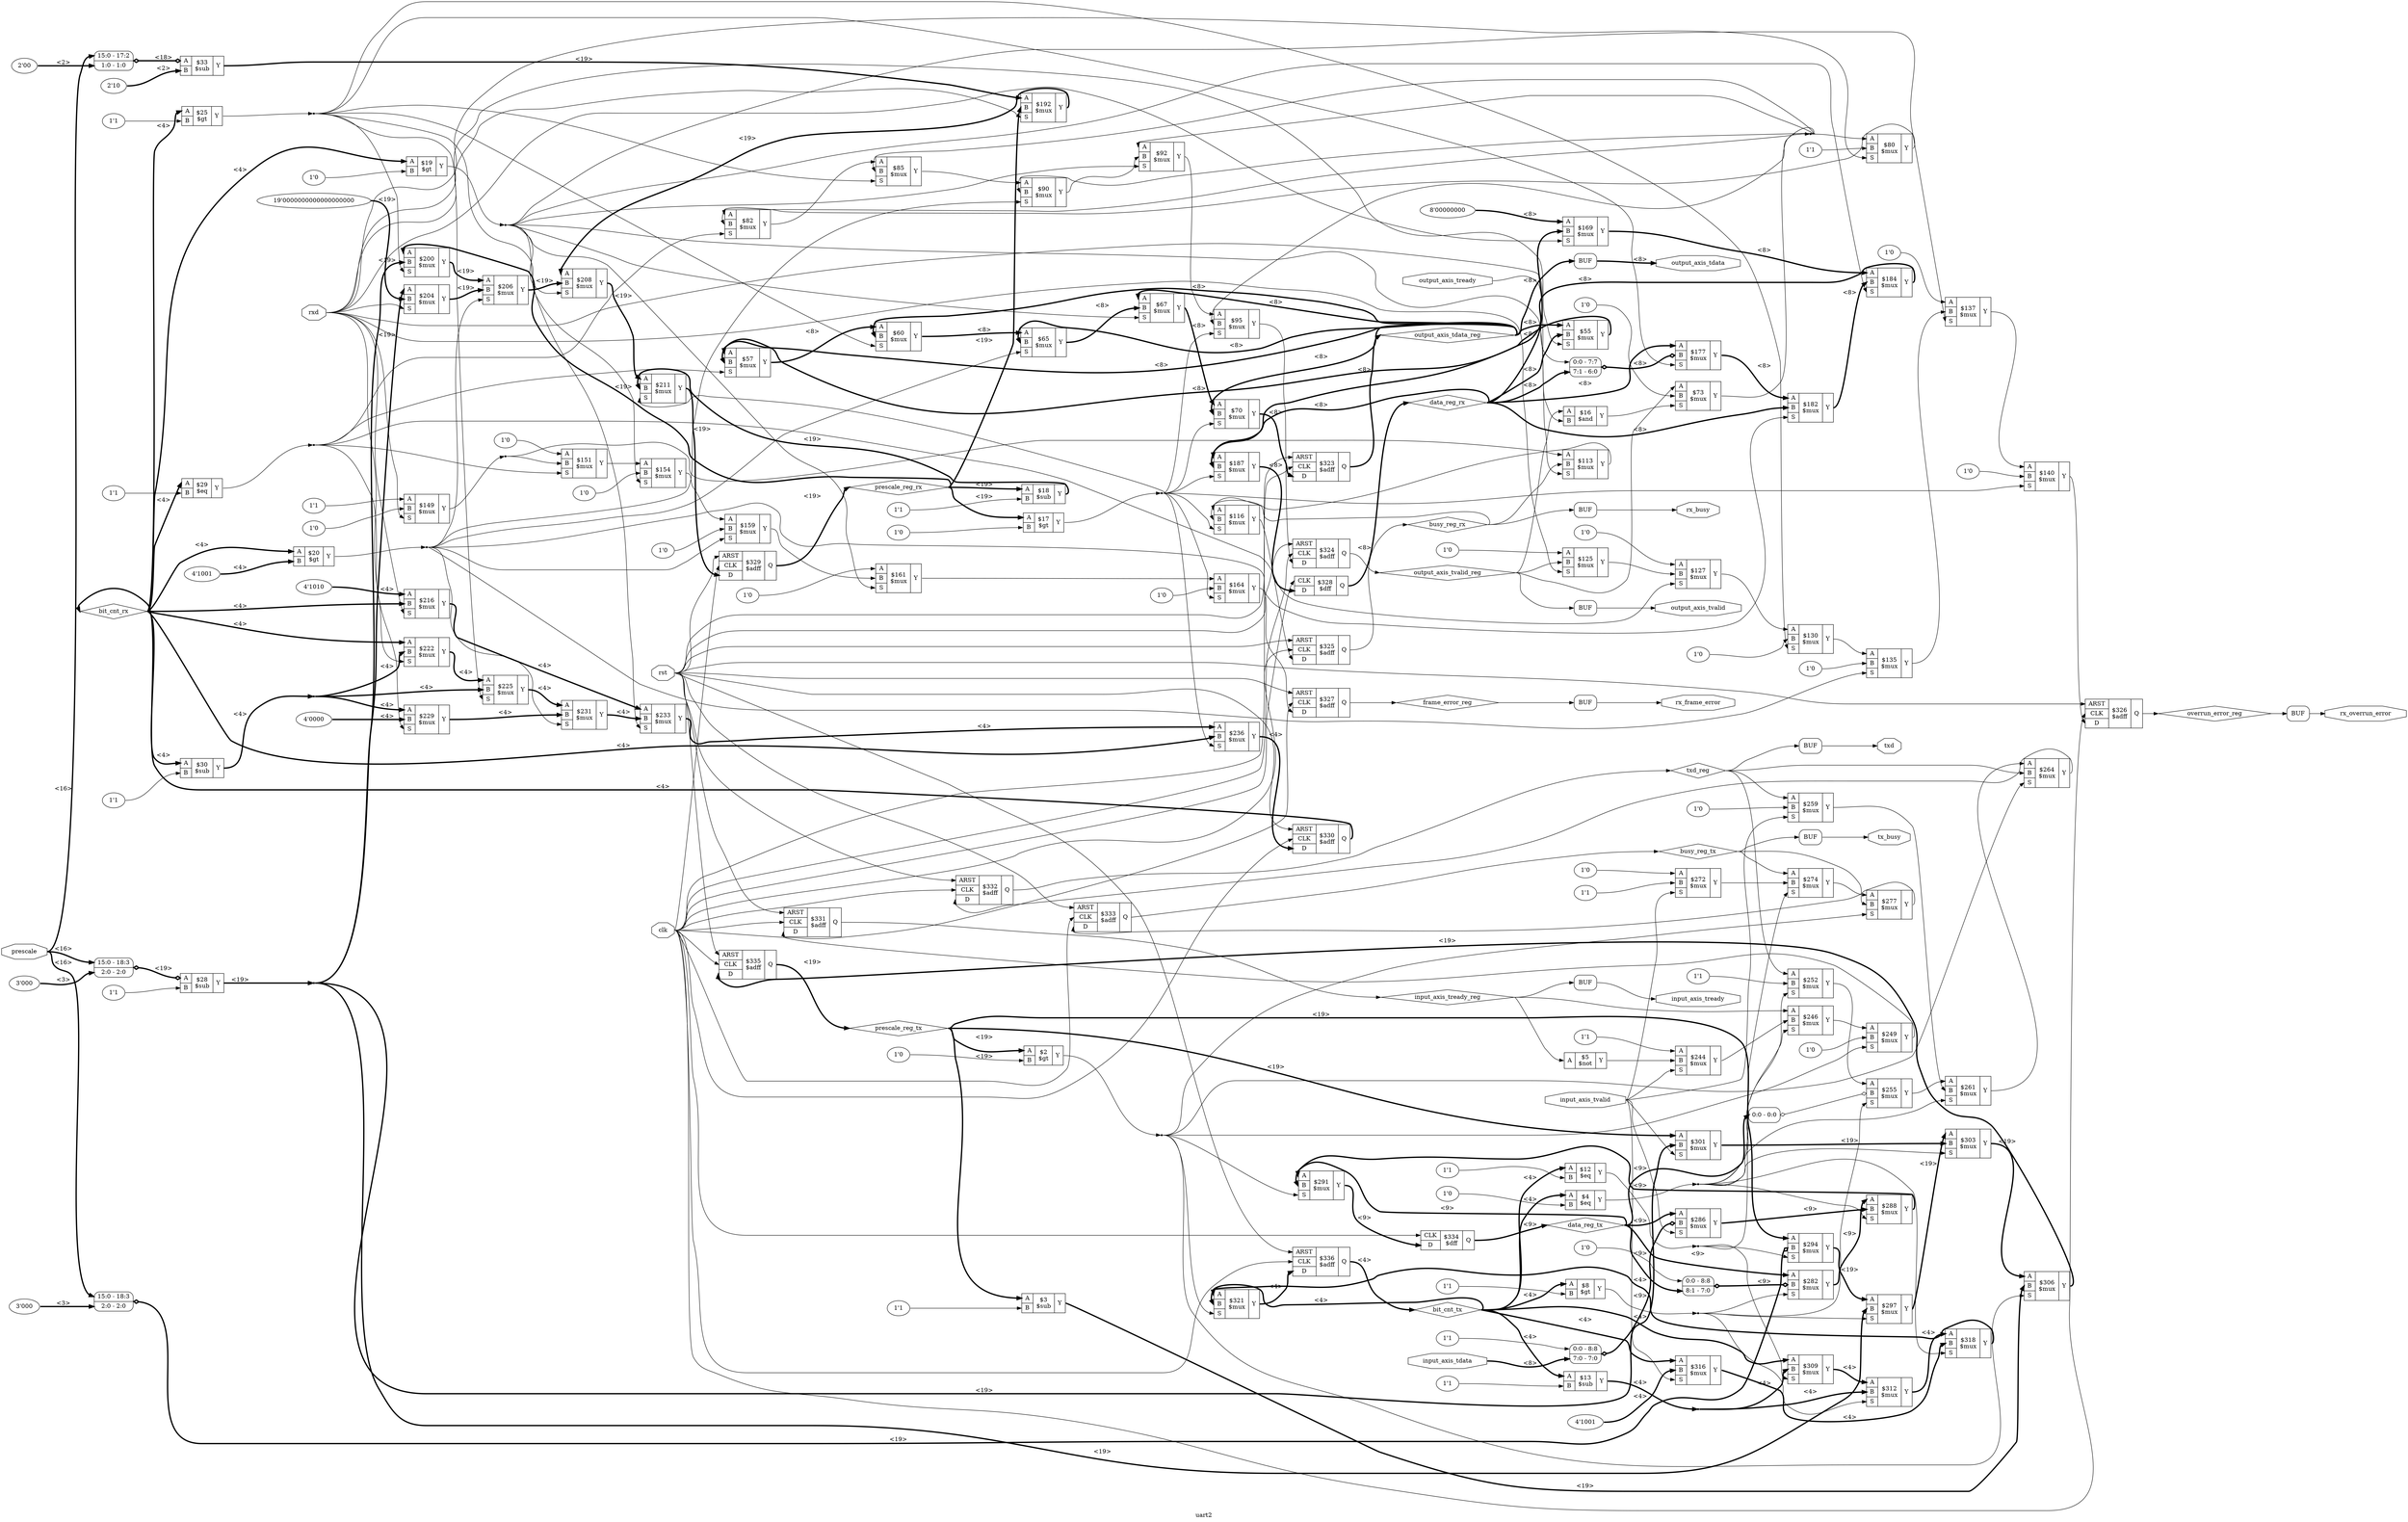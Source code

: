 digraph "uart2" {
label="uart2";
rankdir="LR";
remincross=true;
n89 [ shape=diamond, label="bit_cnt_rx", color="black", fontcolor="black" ];
n90 [ shape=diamond, label="prescale_reg_rx", color="black", fontcolor="black" ];
n91 [ shape=diamond, label="data_reg_rx", color="black", fontcolor="black" ];
n92 [ shape=diamond, label="frame_error_reg", color="black", fontcolor="black" ];
n93 [ shape=diamond, label="overrun_error_reg", color="black", fontcolor="black" ];
n94 [ shape=diamond, label="busy_reg_rx", color="black", fontcolor="black" ];
n95 [ shape=diamond, label="output_axis_tvalid_reg", color="black", fontcolor="black" ];
n96 [ shape=diamond, label="output_axis_tdata_reg", color="black", fontcolor="black" ];
n97 [ shape=diamond, label="bit_cnt_tx", color="black", fontcolor="black" ];
n98 [ shape=diamond, label="prescale_reg_tx", color="black", fontcolor="black" ];
n99 [ shape=diamond, label="data_reg_tx", color="black", fontcolor="black" ];
n100 [ shape=diamond, label="busy_reg_tx", color="black", fontcolor="black" ];
n101 [ shape=diamond, label="txd_reg", color="black", fontcolor="black" ];
n102 [ shape=diamond, label="input_axis_tready_reg", color="black", fontcolor="black" ];
n103 [ shape=octagon, label="prescale", color="black", fontcolor="black" ];
n104 [ shape=octagon, label="rx_frame_error", color="black", fontcolor="black" ];
n105 [ shape=octagon, label="rx_overrun_error", color="black", fontcolor="black" ];
n106 [ shape=octagon, label="rx_busy", color="black", fontcolor="black" ];
n107 [ shape=octagon, label="tx_busy", color="black", fontcolor="black" ];
n108 [ shape=octagon, label="txd", color="black", fontcolor="black" ];
n109 [ shape=octagon, label="rxd", color="black", fontcolor="black" ];
n110 [ shape=octagon, label="output_axis_tready", color="black", fontcolor="black" ];
n111 [ shape=octagon, label="output_axis_tvalid", color="black", fontcolor="black" ];
n112 [ shape=octagon, label="output_axis_tdata", color="black", fontcolor="black" ];
n113 [ shape=octagon, label="input_axis_tready", color="black", fontcolor="black" ];
n114 [ shape=octagon, label="input_axis_tvalid", color="black", fontcolor="black" ];
n115 [ shape=octagon, label="input_axis_tdata", color="black", fontcolor="black" ];
n116 [ shape=octagon, label="rst", color="black", fontcolor="black" ];
n117 [ shape=octagon, label="clk", color="black", fontcolor="black" ];
c122 [ shape=record, label="{{<p118> A|<p119> B|<p120> S}|$318\n$mux|{<p121> Y}}" ];
v0 [ label="4'1001" ];
c123 [ shape=record, label="{{<p118> A|<p119> B|<p120> S}|$316\n$mux|{<p121> Y}}" ];
c124 [ shape=record, label="{{<p118> A|<p119> B|<p120> S}|$312\n$mux|{<p121> Y}}" ];
c125 [ shape=record, label="{{<p118> A|<p119> B|<p120> S}|$309\n$mux|{<p121> Y}}" ];
c126 [ shape=record, label="{{<p118> A|<p119> B|<p120> S}|$306\n$mux|{<p121> Y}}" ];
c127 [ shape=record, label="{{<p118> A|<p119> B|<p120> S}|$303\n$mux|{<p121> Y}}" ];
c128 [ shape=record, label="{{<p118> A|<p119> B|<p120> S}|$301\n$mux|{<p121> Y}}" ];
c129 [ shape=record, label="{{<p118> A|<p119> B|<p120> S}|$297\n$mux|{<p121> Y}}" ];
v2 [ label="3'000" ];
c130 [ shape=record, label="{{<p118> A|<p119> B|<p120> S}|$294\n$mux|{<p121> Y}}" ];
x1 [ shape=record, style=rounded, label="<s1> 15:0 - 18:3 |<s0> 2:0 - 2:0 " ];
x1:e -> c130:p119:w [arrowhead=odiamond, arrowtail=odiamond, dir=both, color="black", style="setlinewidth(3)", label="<19>"];
c131 [ shape=record, label="{{<p118> A|<p119> B|<p120> S}|$291\n$mux|{<p121> Y}}" ];
c132 [ shape=record, label="{{<p118> A|<p119> B|<p120> S}|$288\n$mux|{<p121> Y}}" ];
v4 [ label="1'1" ];
c133 [ shape=record, label="{{<p118> A|<p119> B|<p120> S}|$286\n$mux|{<p121> Y}}" ];
x3 [ shape=record, style=rounded, label="<s1> 0:0 - 8:8 |<s0> 7:0 - 7:0 " ];
x3:e -> c133:p119:w [arrowhead=odiamond, arrowtail=odiamond, dir=both, color="black", style="setlinewidth(3)", label="<9>"];
v6 [ label="1'0" ];
c134 [ shape=record, label="{{<p118> A|<p119> B|<p120> S}|$282\n$mux|{<p121> Y}}" ];
x5 [ shape=record, style=rounded, label="<s1> 0:0 - 8:8 |<s0> 8:1 - 7:0 " ];
x5:e -> c134:p119:w [arrowhead=odiamond, arrowtail=odiamond, dir=both, color="black", style="setlinewidth(3)", label="<9>"];
c135 [ shape=record, label="{{<p118> A|<p119> B|<p120> S}|$277\n$mux|{<p121> Y}}" ];
c136 [ shape=record, label="{{<p118> A|<p119> B|<p120> S}|$274\n$mux|{<p121> Y}}" ];
v7 [ label="1'1" ];
v8 [ label="1'0" ];
c137 [ shape=record, label="{{<p118> A|<p119> B|<p120> S}|$272\n$mux|{<p121> Y}}" ];
c138 [ shape=record, label="{{<p118> A|<p119> B|<p120> S}|$264\n$mux|{<p121> Y}}" ];
c139 [ shape=record, label="{{<p118> A|<p119> B|<p120> S}|$261\n$mux|{<p121> Y}}" ];
v9 [ label="1'0" ];
c140 [ shape=record, label="{{<p118> A|<p119> B|<p120> S}|$259\n$mux|{<p121> Y}}" ];
c141 [ shape=record, label="{{<p118> A|<p119> B|<p120> S}|$255\n$mux|{<p121> Y}}" ];
x10 [ shape=record, style=rounded, label="<s0> 0:0 - 0:0 " ];
x10:e -> c141:p119:w [arrowhead=odiamond, arrowtail=odiamond, dir=both, color="black", label=""];
v11 [ label="1'1" ];
c142 [ shape=record, label="{{<p118> A|<p119> B|<p120> S}|$252\n$mux|{<p121> Y}}" ];
v12 [ label="1'0" ];
c143 [ shape=record, label="{{<p118> A|<p119> B|<p120> S}|$249\n$mux|{<p121> Y}}" ];
c144 [ shape=record, label="{{<p118> A|<p119> B|<p120> S}|$246\n$mux|{<p121> Y}}" ];
v13 [ label="1'1" ];
c145 [ shape=record, label="{{<p118> A|<p119> B|<p120> S}|$244\n$mux|{<p121> Y}}" ];
c146 [ shape=record, label="{{<p118> A|<p119> B|<p120> S}|$236\n$mux|{<p121> Y}}" ];
c147 [ shape=record, label="{{<p118> A|<p119> B|<p120> S}|$233\n$mux|{<p121> Y}}" ];
c148 [ shape=record, label="{{<p118> A|<p119> B|<p120> S}|$231\n$mux|{<p121> Y}}" ];
v14 [ label="4'0000" ];
c149 [ shape=record, label="{{<p118> A|<p119> B|<p120> S}|$229\n$mux|{<p121> Y}}" ];
c150 [ shape=record, label="{{<p118> A|<p119> B|<p120> S}|$225\n$mux|{<p121> Y}}" ];
c151 [ shape=record, label="{{<p118> A|<p119> B|<p120> S}|$222\n$mux|{<p121> Y}}" ];
v15 [ label="4'1010" ];
c152 [ shape=record, label="{{<p118> A|<p119> B|<p120> S}|$216\n$mux|{<p121> Y}}" ];
c153 [ shape=record, label="{{<p118> A|<p119> B|<p120> S}|$211\n$mux|{<p121> Y}}" ];
c154 [ shape=record, label="{{<p118> A|<p119> B|<p120> S}|$208\n$mux|{<p121> Y}}" ];
c155 [ shape=record, label="{{<p118> A|<p119> B|<p120> S}|$206\n$mux|{<p121> Y}}" ];
v16 [ label="19'0000000000000000000" ];
c156 [ shape=record, label="{{<p118> A|<p119> B|<p120> S}|$204\n$mux|{<p121> Y}}" ];
c157 [ shape=record, label="{{<p118> A|<p119> B|<p120> S}|$200\n$mux|{<p121> Y}}" ];
c158 [ shape=record, label="{{<p118> A|<p119> B|<p120> S}|$192\n$mux|{<p121> Y}}" ];
c159 [ shape=record, label="{{<p118> A|<p119> B|<p120> S}|$187\n$mux|{<p121> Y}}" ];
c160 [ shape=record, label="{{<p118> A|<p119> B|<p120> S}|$184\n$mux|{<p121> Y}}" ];
c161 [ shape=record, label="{{<p118> A|<p119> B|<p120> S}|$182\n$mux|{<p121> Y}}" ];
c162 [ shape=record, label="{{<p118> A|<p119> B|<p120> S}|$177\n$mux|{<p121> Y}}" ];
x17 [ shape=record, style=rounded, label="<s1> 0:0 - 7:7 |<s0> 7:1 - 6:0 " ];
x17:e -> c162:p119:w [arrowhead=odiamond, arrowtail=odiamond, dir=both, color="black", style="setlinewidth(3)", label="<8>"];
v18 [ label="8'00000000" ];
c163 [ shape=record, label="{{<p118> A|<p119> B|<p120> S}|$169\n$mux|{<p121> Y}}" ];
v19 [ label="1'0" ];
c164 [ shape=record, label="{{<p118> A|<p119> B|<p120> S}|$164\n$mux|{<p121> Y}}" ];
v20 [ label="1'0" ];
c165 [ shape=record, label="{{<p118> A|<p119> B|<p120> S}|$161\n$mux|{<p121> Y}}" ];
v21 [ label="1'0" ];
c166 [ shape=record, label="{{<p118> A|<p119> B|<p120> S}|$159\n$mux|{<p121> Y}}" ];
v22 [ label="1'0" ];
c167 [ shape=record, label="{{<p118> A|<p119> B|<p120> S}|$154\n$mux|{<p121> Y}}" ];
v23 [ label="1'0" ];
c168 [ shape=record, label="{{<p118> A|<p119> B|<p120> S}|$151\n$mux|{<p121> Y}}" ];
v24 [ label="1'0" ];
v25 [ label="1'1" ];
c169 [ shape=record, label="{{<p118> A|<p119> B|<p120> S}|$149\n$mux|{<p121> Y}}" ];
v26 [ label="1'0" ];
c170 [ shape=record, label="{{<p118> A|<p119> B|<p120> S}|$140\n$mux|{<p121> Y}}" ];
v27 [ label="1'0" ];
c171 [ shape=record, label="{{<p118> A|<p119> B|<p120> S}|$137\n$mux|{<p121> Y}}" ];
v28 [ label="1'0" ];
c172 [ shape=record, label="{{<p118> A|<p119> B|<p120> S}|$135\n$mux|{<p121> Y}}" ];
v29 [ label="1'0" ];
c173 [ shape=record, label="{{<p118> A|<p119> B|<p120> S}|$130\n$mux|{<p121> Y}}" ];
v30 [ label="1'0" ];
c174 [ shape=record, label="{{<p118> A|<p119> B|<p120> S}|$127\n$mux|{<p121> Y}}" ];
v31 [ label="1'0" ];
c175 [ shape=record, label="{{<p118> A|<p119> B|<p120> S}|$125\n$mux|{<p121> Y}}" ];
c176 [ shape=record, label="{{<p118> A|<p119> B|<p120> S}|$116\n$mux|{<p121> Y}}" ];
c177 [ shape=record, label="{{<p118> A|<p119> B|<p120> S}|$113\n$mux|{<p121> Y}}" ];
c182 [ shape=record, label="{{<p178> ARST|<p179> CLK|<p180> D}|$323\n$adff|{<p181> Q}}" ];
c183 [ shape=record, label="{{<p118> A|<p119> B|<p120> S}|$95\n$mux|{<p121> Y}}" ];
c184 [ shape=record, label="{{<p118> A|<p119> B|<p120> S}|$92\n$mux|{<p121> Y}}" ];
c185 [ shape=record, label="{{<p118> A|<p119> B|<p120> S}|$90\n$mux|{<p121> Y}}" ];
c186 [ shape=record, label="{{<p118> A|<p119> B|<p120> S}|$85\n$mux|{<p121> Y}}" ];
c187 [ shape=record, label="{{<p118> A|<p119> B|<p120> S}|$82\n$mux|{<p121> Y}}" ];
v32 [ label="1'1" ];
c188 [ shape=record, label="{{<p118> A|<p119> B|<p120> S}|$80\n$mux|{<p121> Y}}" ];
v33 [ label="1'0" ];
c189 [ shape=record, label="{{<p118> A|<p119> B|<p120> S}|$73\n$mux|{<p121> Y}}" ];
c190 [ shape=record, label="{{<p118> A|<p119> B|<p120> S}|$70\n$mux|{<p121> Y}}" ];
c191 [ shape=record, label="{{<p118> A|<p119> B|<p120> S}|$67\n$mux|{<p121> Y}}" ];
c192 [ shape=record, label="{{<p118> A|<p119> B|<p120> S}|$65\n$mux|{<p121> Y}}" ];
c193 [ shape=record, label="{{<p118> A|<p119> B|<p120> S}|$60\n$mux|{<p121> Y}}" ];
c194 [ shape=record, label="{{<p118> A|<p119> B|<p120> S}|$57\n$mux|{<p121> Y}}" ];
c195 [ shape=record, label="{{<p118> A|<p119> B|<p120> S}|$55\n$mux|{<p121> Y}}" ];
v34 [ label="2'10" ];
v36 [ label="2'00" ];
c196 [ shape=record, label="{{<p118> A|<p119> B}|$33\n$sub|{<p121> Y}}" ];
x35 [ shape=record, style=rounded, label="<s1> 15:0 - 17:2 |<s0> 1:0 - 1:0 " ];
x35:e -> c196:p118:w [arrowhead=odiamond, arrowtail=odiamond, dir=both, color="black", style="setlinewidth(3)", label="<18>"];
c197 [ shape=record, label="{{<p178> ARST|<p179> CLK|<p180> D}|$331\n$adff|{<p181> Q}}" ];
c198 [ shape=record, label="{{<p118> A|<p119> B|<p120> S}|$321\n$mux|{<p121> Y}}" ];
v37 [ label="1'1" ];
c199 [ shape=record, label="{{<p118> A|<p119> B}|$30\n$sub|{<p121> Y}}" ];
v38 [ label="1'1" ];
c200 [ shape=record, label="{{<p118> A|<p119> B}|$29\n$eq|{<p121> Y}}" ];
v39 [ label="1'1" ];
v41 [ label="3'000" ];
c201 [ shape=record, label="{{<p118> A|<p119> B}|$28\n$sub|{<p121> Y}}" ];
x40 [ shape=record, style=rounded, label="<s1> 15:0 - 18:3 |<s0> 2:0 - 2:0 " ];
x40:e -> c201:p118:w [arrowhead=odiamond, arrowtail=odiamond, dir=both, color="black", style="setlinewidth(3)", label="<19>"];
c202 [ shape=record, label="{{<p178> ARST|<p179> CLK|<p180> D}|$332\n$adff|{<p181> Q}}" ];
c203 [ shape=record, label="{{<p178> ARST|<p179> CLK|<p180> D}|$330\n$adff|{<p181> Q}}" ];
v42 [ label="1'1" ];
c204 [ shape=record, label="{{<p118> A|<p119> B}|$25\n$gt|{<p121> Y}}" ];
c205 [ shape=record, label="{{<p178> ARST|<p179> CLK|<p180> D}|$329\n$adff|{<p181> Q}}" ];
c206 [ shape=record, label="{{<p178> ARST|<p179> CLK|<p180> D}|$333\n$adff|{<p181> Q}}" ];
c207 [ shape=record, label="{{<p179> CLK|<p180> D}|$328\n$dff|{<p181> Q}}" ];
c208 [ shape=record, label="{{<p178> ARST|<p179> CLK|<p180> D}|$327\n$adff|{<p181> Q}}" ];
v43 [ label="4'1001" ];
c209 [ shape=record, label="{{<p118> A|<p119> B}|$20\n$gt|{<p121> Y}}" ];
v44 [ label="1'0" ];
c210 [ shape=record, label="{{<p118> A|<p119> B}|$19\n$gt|{<p121> Y}}" ];
v45 [ label="1'1" ];
c211 [ shape=record, label="{{<p118> A|<p119> B}|$18\n$sub|{<p121> Y}}" ];
v46 [ label="1'0" ];
c212 [ shape=record, label="{{<p118> A|<p119> B}|$17\n$gt|{<p121> Y}}" ];
c213 [ shape=record, label="{{<p118> A|<p119> B}|$16\n$and|{<p121> Y}}" ];
c214 [ shape=record, label="{{<p179> CLK|<p180> D}|$334\n$dff|{<p181> Q}}" ];
v47 [ label="1'1" ];
c215 [ shape=record, label="{{<p118> A|<p119> B}|$13\n$sub|{<p121> Y}}" ];
v48 [ label="1'1" ];
c216 [ shape=record, label="{{<p118> A|<p119> B}|$12\n$eq|{<p121> Y}}" ];
c217 [ shape=record, label="{{<p178> ARST|<p179> CLK|<p180> D}|$326\n$adff|{<p181> Q}}" ];
c218 [ shape=record, label="{{<p178> ARST|<p179> CLK|<p180> D}|$335\n$adff|{<p181> Q}}" ];
c219 [ shape=record, label="{{<p178> ARST|<p179> CLK|<p180> D}|$325\n$adff|{<p181> Q}}" ];
v49 [ label="1'1" ];
c220 [ shape=record, label="{{<p118> A|<p119> B}|$8\n$gt|{<p121> Y}}" ];
c221 [ shape=record, label="{{<p178> ARST|<p179> CLK|<p180> D}|$324\n$adff|{<p181> Q}}" ];
c222 [ shape=record, label="{{<p178> ARST|<p179> CLK|<p180> D}|$336\n$adff|{<p181> Q}}" ];
c223 [ shape=record, label="{{<p118> A}|$5\n$not|{<p121> Y}}" ];
v50 [ label="1'0" ];
c224 [ shape=record, label="{{<p118> A|<p119> B}|$4\n$eq|{<p121> Y}}" ];
v51 [ label="1'1" ];
c225 [ shape=record, label="{{<p118> A|<p119> B}|$3\n$sub|{<p121> Y}}" ];
v52 [ label="1'0" ];
c226 [ shape=record, label="{{<p118> A|<p119> B}|$2\n$gt|{<p121> Y}}" ];
x53 [shape=box, style=rounded, label="BUF"];
x54 [shape=box, style=rounded, label="BUF"];
x55 [shape=box, style=rounded, label="BUF"];
x56 [shape=box, style=rounded, label="BUF"];
x57 [shape=box, style=rounded, label="BUF"];
x58 [shape=box, style=rounded, label="BUF"];
x59 [shape=box, style=rounded, label="BUF"];
x60 [shape=box, style=rounded, label="BUF"];
c186:p121:e -> c185:p118:w [color="black", label=""];
c206:p181:e -> n100:w [color="black", label=""];
n100:e -> c135:p119:w [color="black", label=""];
n100:e -> c136:p118:w [color="black", label=""];
n100:e -> x56:w:w [color="black", label=""];
c202:p181:e -> n101:w [color="black", label=""];
n101:e -> c138:p119:w [color="black", label=""];
n101:e -> c140:p118:w [color="black", label=""];
n101:e -> c142:p118:w [color="black", label=""];
n101:e -> x57:w:w [color="black", label=""];
c197:p181:e -> n102:w [color="black", label=""];
n102:e -> c144:p118:w [color="black", label=""];
n102:e -> c223:p118:w [color="black", label=""];
n102:e -> x60:w:w [color="black", label=""];
n103:e -> x1:s1:w [color="black", style="setlinewidth(3)", label="<16>"];
n103:e -> x35:s1:w [color="black", style="setlinewidth(3)", label="<16>"];
n103:e -> x40:s1:w [color="black", style="setlinewidth(3)", label="<16>"];
x53:e:e -> n104:w [color="black", label=""];
x54:e:e -> n105:w [color="black", label=""];
x55:e:e -> n106:w [color="black", label=""];
x56:e:e -> n107:w [color="black", label=""];
x57:e:e -> n108:w [color="black", label=""];
n109:e -> c149:p120:w [color="black", label=""];
n109:e -> c152:p120:w [color="black", label=""];
n109:e -> c156:p120:w [color="black", label=""];
n109:e -> c158:p120:w [color="black", label=""];
n109:e -> c163:p120:w [color="black", label=""];
n109:e -> c169:p120:w [color="black", label=""];
n109:e -> c175:p120:w [color="black", label=""];
n109:e -> c188:p120:w [color="black", label=""];
n109:e -> c195:p120:w [color="black", label=""];
n109:e -> x17:s1:w [color="black", label=""];
c140:p121:e -> c139:p119:w [color="black", label=""];
n110:e -> c213:p119:w [color="black", label=""];
x58:e:e -> n111:w [color="black", label=""];
x59:e:e -> n112:w [color="black", style="setlinewidth(3)", label="<8>"];
x60:e:e -> n113:w [color="black", label=""];
n114:e -> c123:p120:w [color="black", label=""];
n114:e -> c128:p120:w [color="black", label=""];
n114:e -> c133:p120:w [color="black", label=""];
n114:e -> c137:p120:w [color="black", label=""];
n114:e -> c140:p120:w [color="black", label=""];
n114:e -> c145:p120:w [color="black", label=""];
n115:e -> x3:s0:w [color="black", style="setlinewidth(3)", label="<8>"];
n116:e -> c182:p178:w [color="black", label=""];
n116:e -> c197:p178:w [color="black", label=""];
n116:e -> c202:p178:w [color="black", label=""];
n116:e -> c203:p178:w [color="black", label=""];
n116:e -> c205:p178:w [color="black", label=""];
n116:e -> c206:p178:w [color="black", label=""];
n116:e -> c208:p178:w [color="black", label=""];
n116:e -> c217:p178:w [color="black", label=""];
n116:e -> c218:p178:w [color="black", label=""];
n116:e -> c219:p178:w [color="black", label=""];
n116:e -> c221:p178:w [color="black", label=""];
n116:e -> c222:p178:w [color="black", label=""];
n117:e -> c182:p179:w [color="black", label=""];
n117:e -> c197:p179:w [color="black", label=""];
n117:e -> c202:p179:w [color="black", label=""];
n117:e -> c203:p179:w [color="black", label=""];
n117:e -> c205:p179:w [color="black", label=""];
n117:e -> c206:p179:w [color="black", label=""];
n117:e -> c207:p179:w [color="black", label=""];
n117:e -> c208:p179:w [color="black", label=""];
n117:e -> c214:p179:w [color="black", label=""];
n117:e -> c217:p179:w [color="black", label=""];
n117:e -> c218:p179:w [color="black", label=""];
n117:e -> c219:p179:w [color="black", label=""];
n117:e -> c221:p179:w [color="black", label=""];
n117:e -> c222:p179:w [color="black", label=""];
c187:p121:e -> c186:p118:w [color="black", label=""];
c166:p121:e -> c165:p119:w [color="black", label=""];
c188:p121:e -> c187:p119:w [color="black", label=""];
c139:p121:e -> c138:p118:w [color="black", label=""];
n16 [ shape=point ];
c189:p121:e -> n16:w [color="black", label=""];
n16:e -> c183:p119:w [color="black", label=""];
n16:e -> c184:p118:w [color="black", label=""];
n16:e -> c185:p119:w [color="black", label=""];
n16:e -> c186:p119:w [color="black", label=""];
n16:e -> c187:p118:w [color="black", label=""];
n16:e -> c188:p118:w [color="black", label=""];
c150:p121:e -> c148:p118:w [color="black", style="setlinewidth(3)", label="<4>"];
c167:p121:e -> c166:p118:w [color="black", label=""];
c160:p121:e -> c159:p118:w [color="black", style="setlinewidth(3)", label="<8>"];
c225:p121:e -> c126:p119:w [color="black", style="setlinewidth(3)", label="<19>"];
c191:p121:e -> c190:p118:w [color="black", style="setlinewidth(3)", label="<8>"];
c137:p121:e -> c136:p119:w [color="black", label=""];
c192:p121:e -> c191:p119:w [color="black", style="setlinewidth(3)", label="<8>"];
c168:p121:e -> c167:p118:w [color="black", label=""];
c193:p121:e -> c192:p118:w [color="black", style="setlinewidth(3)", label="<8>"];
c136:p121:e -> c135:p118:w [color="black", label=""];
c194:p121:e -> c193:p118:w [color="black", style="setlinewidth(3)", label="<8>"];
c149:p121:e -> c148:p119:w [color="black", style="setlinewidth(3)", label="<4>"];
c195:p121:e -> c194:p119:w [color="black", style="setlinewidth(3)", label="<8>"];
c156:p121:e -> c155:p119:w [color="black", style="setlinewidth(3)", label="<19>"];
c151:p121:e -> c150:p118:w [color="black", style="setlinewidth(3)", label="<4>"];
c148:p121:e -> c147:p119:w [color="black", style="setlinewidth(3)", label="<4>"];
c134:p121:e -> c132:p118:w [color="black", style="setlinewidth(3)", label="<9>"];
c161:p121:e -> c160:p119:w [color="black", style="setlinewidth(3)", label="<8>"];
c133:p121:e -> c132:p119:w [color="black", style="setlinewidth(3)", label="<9>"];
c147:p121:e -> c146:p118:w [color="black", style="setlinewidth(3)", label="<4>"];
c132:p121:e -> c131:p118:w [color="black", style="setlinewidth(3)", label="<9>"];
c171:p121:e -> c170:p118:w [color="black", label=""];
c158:p121:e -> c154:p118:w [color="black", style="setlinewidth(3)", label="<19>"];
c172:p121:e -> c171:p119:w [color="black", label=""];
c130:p121:e -> c129:p118:w [color="black", style="setlinewidth(3)", label="<19>"];
c142:p121:e -> c141:p118:w [color="black", label=""];
c162:p121:e -> c161:p118:w [color="black", style="setlinewidth(3)", label="<8>"];
c129:p121:e -> c127:p118:w [color="black", style="setlinewidth(3)", label="<19>"];
c173:p121:e -> c172:p118:w [color="black", label=""];
c128:p121:e -> c127:p119:w [color="black", style="setlinewidth(3)", label="<19>"];
n44 [ shape=point ];
c169:p121:e -> n44:w [color="black", label=""];
n44:e -> c168:p119:w [color="black", label=""];
n44:e -> c177:p118:w [color="black", label=""];
c155:p121:e -> c154:p119:w [color="black", style="setlinewidth(3)", label="<19>"];
c127:p121:e -> c126:p118:w [color="black", style="setlinewidth(3)", label="<19>"];
c174:p121:e -> c173:p118:w [color="black", label=""];
n48 [ shape=point ];
c200:p121:e -> n48:w [color="black", label=""];
n48:e -> c151:p120:w [color="black", label=""];
n48:e -> c168:p120:w [color="black", label=""];
n48:e -> c174:p120:w [color="black", label=""];
n48:e -> c187:p120:w [color="black", label=""];
n48:e -> c194:p120:w [color="black", label=""];
c145:p121:e -> c144:p119:w [color="black", label=""];
c165:p121:e -> c164:p118:w [color="black", label=""];
c175:p121:e -> c174:p119:w [color="black", label=""];
c125:p121:e -> c124:p118:w [color="black", style="setlinewidth(3)", label="<4>"];
n52 [ shape=point ];
c204:p121:e -> n52:w [color="black", label=""];
n52:e -> c150:p120:w [color="black", label=""];
n52:e -> c157:p120:w [color="black", label=""];
n52:e -> c162:p120:w [color="black", label=""];
n52:e -> c167:p120:w [color="black", label=""];
n52:e -> c173:p120:w [color="black", label=""];
n52:e -> c186:p120:w [color="black", label=""];
n52:e -> c193:p120:w [color="black", label=""];
c163:p121:e -> c160:p118:w [color="black", style="setlinewidth(3)", label="<8>"];
c124:p121:e -> c122:p118:w [color="black", style="setlinewidth(3)", label="<4>"];
c196:p121:e -> c158:p118:w [color="black", style="setlinewidth(3)", label="<19>"];
c144:p121:e -> c143:p118:w [color="black", label=""];
n57 [ shape=point ];
c209:p121:e -> n57:w [color="black", label=""];
n57:e -> c148:p120:w [color="black", label=""];
n57:e -> c155:p120:w [color="black", label=""];
n57:e -> c161:p120:w [color="black", label=""];
n57:e -> c166:p120:w [color="black", label=""];
n57:e -> c172:p120:w [color="black", label=""];
n57:e -> c185:p120:w [color="black", label=""];
n57:e -> c192:p120:w [color="black", label=""];
n58 [ shape=point ];
c210:p121:e -> n58:w [color="black", label=""];
n58:e -> c147:p120:w [color="black", label=""];
n58:e -> c154:p120:w [color="black", label=""];
n58:e -> c160:p120:w [color="black", label=""];
n58:e -> c165:p120:w [color="black", label=""];
n58:e -> c171:p120:w [color="black", label=""];
n58:e -> c177:p120:w [color="black", label=""];
n58:e -> c184:p120:w [color="black", label=""];
n58:e -> c191:p120:w [color="black", label=""];
n59 [ shape=point ];
c199:p121:e -> n59:w [color="black", style="setlinewidth(3)", label="<4>"];
n59:e -> c149:p118:w [color="black", style="setlinewidth(3)", label="<4>"];
n59:e -> c150:p119:w [color="black", style="setlinewidth(3)", label="<4>"];
n59:e -> c151:p119:w [color="black", style="setlinewidth(3)", label="<4>"];
c184:p121:e -> c183:p118:w [color="black", label=""];
n60 [ shape=point ];
c212:p121:e -> n60:w [color="black", label=""];
n60:e -> c146:p120:w [color="black", label=""];
n60:e -> c153:p120:w [color="black", label=""];
n60:e -> c159:p120:w [color="black", label=""];
n60:e -> c164:p120:w [color="black", label=""];
n60:e -> c170:p120:w [color="black", label=""];
n60:e -> c176:p120:w [color="black", label=""];
n60:e -> c183:p120:w [color="black", label=""];
n60:e -> c190:p120:w [color="black", label=""];
c213:p121:e -> c189:p120:w [color="black", label=""];
c146:p121:e -> c203:p180:w [color="black", style="setlinewidth(3)", label="<4>"];
c153:p121:e -> c205:p180:w [color="black", style="setlinewidth(3)", label="<19>"];
c159:p121:e -> c207:p180:w [color="black", style="setlinewidth(3)", label="<8>"];
c164:p121:e -> c208:p180:w [color="black", label=""];
c170:p121:e -> c217:p180:w [color="black", label=""];
c176:p121:e -> c219:p180:w [color="black", label=""];
c183:p121:e -> c221:p180:w [color="black", label=""];
c190:p121:e -> c182:p180:w [color="black", style="setlinewidth(3)", label="<8>"];
c141:p121:e -> c139:p118:w [color="black", label=""];
c123:p121:e -> c122:p119:w [color="black", style="setlinewidth(3)", label="<4>"];
c152:p121:e -> c147:p118:w [color="black", style="setlinewidth(3)", label="<4>"];
n72 [ shape=point ];
c216:p121:e -> n72:w [color="black", label=""];
n72:e -> c125:p120:w [color="black", label=""];
n72:e -> c130:p120:w [color="black", label=""];
n72:e -> c142:p120:w [color="black", label=""];
c122:p121:e -> c198:p118:w [color="black", style="setlinewidth(3)", label="<4>"];
c177:p121:e -> c176:p118:w [color="black", label=""];
c211:p121:e -> c153:p119:w [color="black", style="setlinewidth(3)", label="<19>"];
n76 [ shape=point ];
c220:p121:e -> n76:w [color="black", label=""];
n76:e -> c124:p120:w [color="black", label=""];
n76:e -> c129:p120:w [color="black", label=""];
n76:e -> c134:p120:w [color="black", label=""];
n76:e -> c141:p120:w [color="black", label=""];
n77 [ shape=point ];
c215:p121:e -> n77:w [color="black", style="setlinewidth(3)", label="<4>"];
n77:e -> c124:p119:w [color="black", style="setlinewidth(3)", label="<4>"];
n77:e -> c125:p119:w [color="black", style="setlinewidth(3)", label="<4>"];
c157:p121:e -> c155:p118:w [color="black", style="setlinewidth(3)", label="<19>"];
c223:p121:e -> c145:p119:w [color="black", label=""];
c185:p121:e -> c184:p119:w [color="black", label=""];
n80 [ shape=point ];
c224:p121:e -> n80:w [color="black", label=""];
n80:e -> c122:p120:w [color="black", label=""];
n80:e -> c127:p120:w [color="black", label=""];
n80:e -> c132:p120:w [color="black", label=""];
n80:e -> c136:p120:w [color="black", label=""];
n80:e -> c139:p120:w [color="black", label=""];
n80:e -> c144:p120:w [color="black", label=""];
n81 [ shape=point ];
c201:p121:e -> n81:w [color="black", style="setlinewidth(3)", label="<19>"];
n81:e -> c128:p119:w [color="black", style="setlinewidth(3)", label="<19>"];
n81:e -> c129:p119:w [color="black", style="setlinewidth(3)", label="<19>"];
n81:e -> c156:p118:w [color="black", style="setlinewidth(3)", label="<19>"];
n81:e -> c157:p119:w [color="black", style="setlinewidth(3)", label="<19>"];
n82 [ shape=point ];
c226:p121:e -> n82:w [color="black", label=""];
n82:e -> c126:p120:w [color="black", label=""];
n82:e -> c131:p120:w [color="black", label=""];
n82:e -> c135:p120:w [color="black", label=""];
n82:e -> c138:p120:w [color="black", label=""];
n82:e -> c143:p120:w [color="black", label=""];
n82:e -> c198:p120:w [color="black", label=""];
c198:p121:e -> c222:p180:w [color="black", style="setlinewidth(3)", label="<4>"];
c126:p121:e -> c218:p180:w [color="black", style="setlinewidth(3)", label="<19>"];
c131:p121:e -> c214:p180:w [color="black", style="setlinewidth(3)", label="<9>"];
c135:p121:e -> c206:p180:w [color="black", label=""];
c138:p121:e -> c202:p180:w [color="black", label=""];
c143:p121:e -> c197:p180:w [color="black", label=""];
c203:p181:e -> n89:w [color="black", style="setlinewidth(3)", label="<4>"];
n89:e -> c146:p119:w [color="black", style="setlinewidth(3)", label="<4>"];
n89:e -> c151:p118:w [color="black", style="setlinewidth(3)", label="<4>"];
n89:e -> c152:p119:w [color="black", style="setlinewidth(3)", label="<4>"];
n89:e -> c199:p118:w [color="black", style="setlinewidth(3)", label="<4>"];
n89:e -> c200:p118:w [color="black", style="setlinewidth(3)", label="<4>"];
n89:e -> c204:p118:w [color="black", style="setlinewidth(3)", label="<4>"];
n89:e -> c209:p118:w [color="black", style="setlinewidth(3)", label="<4>"];
n89:e -> c210:p118:w [color="black", style="setlinewidth(3)", label="<4>"];
c154:p121:e -> c153:p118:w [color="black", style="setlinewidth(3)", label="<19>"];
c205:p181:e -> n90:w [color="black", style="setlinewidth(3)", label="<19>"];
n90:e -> c157:p118:w [color="black", style="setlinewidth(3)", label="<19>"];
n90:e -> c158:p119:w [color="black", style="setlinewidth(3)", label="<19>"];
n90:e -> c211:p118:w [color="black", style="setlinewidth(3)", label="<19>"];
n90:e -> c212:p118:w [color="black", style="setlinewidth(3)", label="<19>"];
c207:p181:e -> n91:w [color="black", style="setlinewidth(3)", label="<8>"];
n91:e -> c159:p119:w [color="black", style="setlinewidth(3)", label="<8>"];
n91:e -> c161:p119:w [color="black", style="setlinewidth(3)", label="<8>"];
n91:e -> c162:p118:w [color="black", style="setlinewidth(3)", label="<8>"];
n91:e -> c163:p119:w [color="black", style="setlinewidth(3)", label="<8>"];
n91:e -> c195:p119:w [color="black", style="setlinewidth(3)", label="<8>"];
n91:e -> x17:s0:w [color="black", style="setlinewidth(3)", label="<8>"];
c208:p181:e -> n92:w [color="black", label=""];
n92:e -> x53:w:w [color="black", label=""];
c217:p181:e -> n93:w [color="black", label=""];
n93:e -> x54:w:w [color="black", label=""];
c219:p181:e -> n94:w [color="black", label=""];
n94:e -> c176:p119:w [color="black", label=""];
n94:e -> c177:p119:w [color="black", label=""];
n94:e -> x55:w:w [color="black", label=""];
c221:p181:e -> n95:w [color="black", label=""];
n95:e -> c175:p119:w [color="black", label=""];
n95:e -> c189:p118:w [color="black", label=""];
n95:e -> c213:p118:w [color="black", label=""];
n95:e -> x58:w:w [color="black", label=""];
c182:p181:e -> n96:w [color="black", style="setlinewidth(3)", label="<8>"];
n96:e -> c190:p119:w [color="black", style="setlinewidth(3)", label="<8>"];
n96:e -> c191:p118:w [color="black", style="setlinewidth(3)", label="<8>"];
n96:e -> c192:p119:w [color="black", style="setlinewidth(3)", label="<8>"];
n96:e -> c193:p119:w [color="black", style="setlinewidth(3)", label="<8>"];
n96:e -> c194:p118:w [color="black", style="setlinewidth(3)", label="<8>"];
n96:e -> c195:p118:w [color="black", style="setlinewidth(3)", label="<8>"];
n96:e -> x59:w:w [color="black", style="setlinewidth(3)", label="<8>"];
c222:p181:e -> n97:w [color="black", style="setlinewidth(3)", label="<4>"];
n97:e -> c123:p118:w [color="black", style="setlinewidth(3)", label="<4>"];
n97:e -> c125:p118:w [color="black", style="setlinewidth(3)", label="<4>"];
n97:e -> c198:p119:w [color="black", style="setlinewidth(3)", label="<4>"];
n97:e -> c215:p118:w [color="black", style="setlinewidth(3)", label="<4>"];
n97:e -> c216:p118:w [color="black", style="setlinewidth(3)", label="<4>"];
n97:e -> c220:p118:w [color="black", style="setlinewidth(3)", label="<4>"];
n97:e -> c224:p118:w [color="black", style="setlinewidth(3)", label="<4>"];
c218:p181:e -> n98:w [color="black", style="setlinewidth(3)", label="<19>"];
n98:e -> c128:p118:w [color="black", style="setlinewidth(3)", label="<19>"];
n98:e -> c130:p118:w [color="black", style="setlinewidth(3)", label="<19>"];
n98:e -> c225:p118:w [color="black", style="setlinewidth(3)", label="<19>"];
n98:e -> c226:p118:w [color="black", style="setlinewidth(3)", label="<19>"];
c214:p181:e -> n99:w [color="black", style="setlinewidth(3)", label="<9>"];
n99:e -> c131:p119:w [color="black", style="setlinewidth(3)", label="<9>"];
n99:e -> c133:p118:w [color="black", style="setlinewidth(3)", label="<9>"];
n99:e -> c134:p118:w [color="black", style="setlinewidth(3)", label="<9>"];
n99:e -> x10:s0:w [color="black", style="setlinewidth(3)", label="<9>"];
n99:e -> x5:s0:w [color="black", style="setlinewidth(3)", label="<9>"];
v0:e -> c123:p119:w [color="black", style="setlinewidth(3)", label="<4>"];
v11:e -> c142:p119:w [color="black", label=""];
v12:e -> c143:p119:w [color="black", label=""];
v13:e -> c145:p118:w [color="black", label=""];
v14:e -> c149:p119:w [color="black", style="setlinewidth(3)", label="<4>"];
v15:e -> c152:p118:w [color="black", style="setlinewidth(3)", label="<4>"];
v16:e -> c156:p119:w [color="black", style="setlinewidth(3)", label="<19>"];
v18:e -> c163:p118:w [color="black", style="setlinewidth(3)", label="<8>"];
v19:e -> c164:p119:w [color="black", label=""];
v2:e -> x1:s0:w [color="black", style="setlinewidth(3)", label="<3>"];
v20:e -> c165:p118:w [color="black", label=""];
v21:e -> c166:p119:w [color="black", label=""];
v22:e -> c167:p119:w [color="black", label=""];
v23:e -> c168:p118:w [color="black", label=""];
v24:e -> c169:p119:w [color="black", label=""];
v25:e -> c169:p118:w [color="black", label=""];
v26:e -> c170:p119:w [color="black", label=""];
v27:e -> c171:p118:w [color="black", label=""];
v28:e -> c172:p119:w [color="black", label=""];
v29:e -> c173:p119:w [color="black", label=""];
v30:e -> c174:p118:w [color="black", label=""];
v31:e -> c175:p118:w [color="black", label=""];
v32:e -> c188:p119:w [color="black", label=""];
v33:e -> c189:p119:w [color="black", label=""];
v34:e -> c196:p119:w [color="black", style="setlinewidth(3)", label="<2>"];
v36:e -> x35:s0:w [color="black", style="setlinewidth(3)", label="<2>"];
v37:e -> c199:p119:w [color="black", label=""];
v38:e -> c200:p119:w [color="black", label=""];
v39:e -> c201:p119:w [color="black", label=""];
v4:e -> x3:s1:w [color="black", label=""];
v41:e -> x40:s0:w [color="black", style="setlinewidth(3)", label="<3>"];
v42:e -> c204:p119:w [color="black", label=""];
v43:e -> c209:p119:w [color="black", style="setlinewidth(3)", label="<4>"];
v44:e -> c210:p119:w [color="black", label=""];
v45:e -> c211:p119:w [color="black", label=""];
v46:e -> c212:p119:w [color="black", label=""];
v47:e -> c215:p119:w [color="black", label=""];
v48:e -> c216:p119:w [color="black", label=""];
v49:e -> c220:p119:w [color="black", label=""];
v50:e -> c224:p119:w [color="black", label=""];
v51:e -> c225:p119:w [color="black", label=""];
v52:e -> c226:p119:w [color="black", label=""];
v6:e -> x5:s1:w [color="black", label=""];
v7:e -> c137:p119:w [color="black", label=""];
v8:e -> c137:p118:w [color="black", label=""];
v9:e -> c140:p119:w [color="black", label=""];
}
